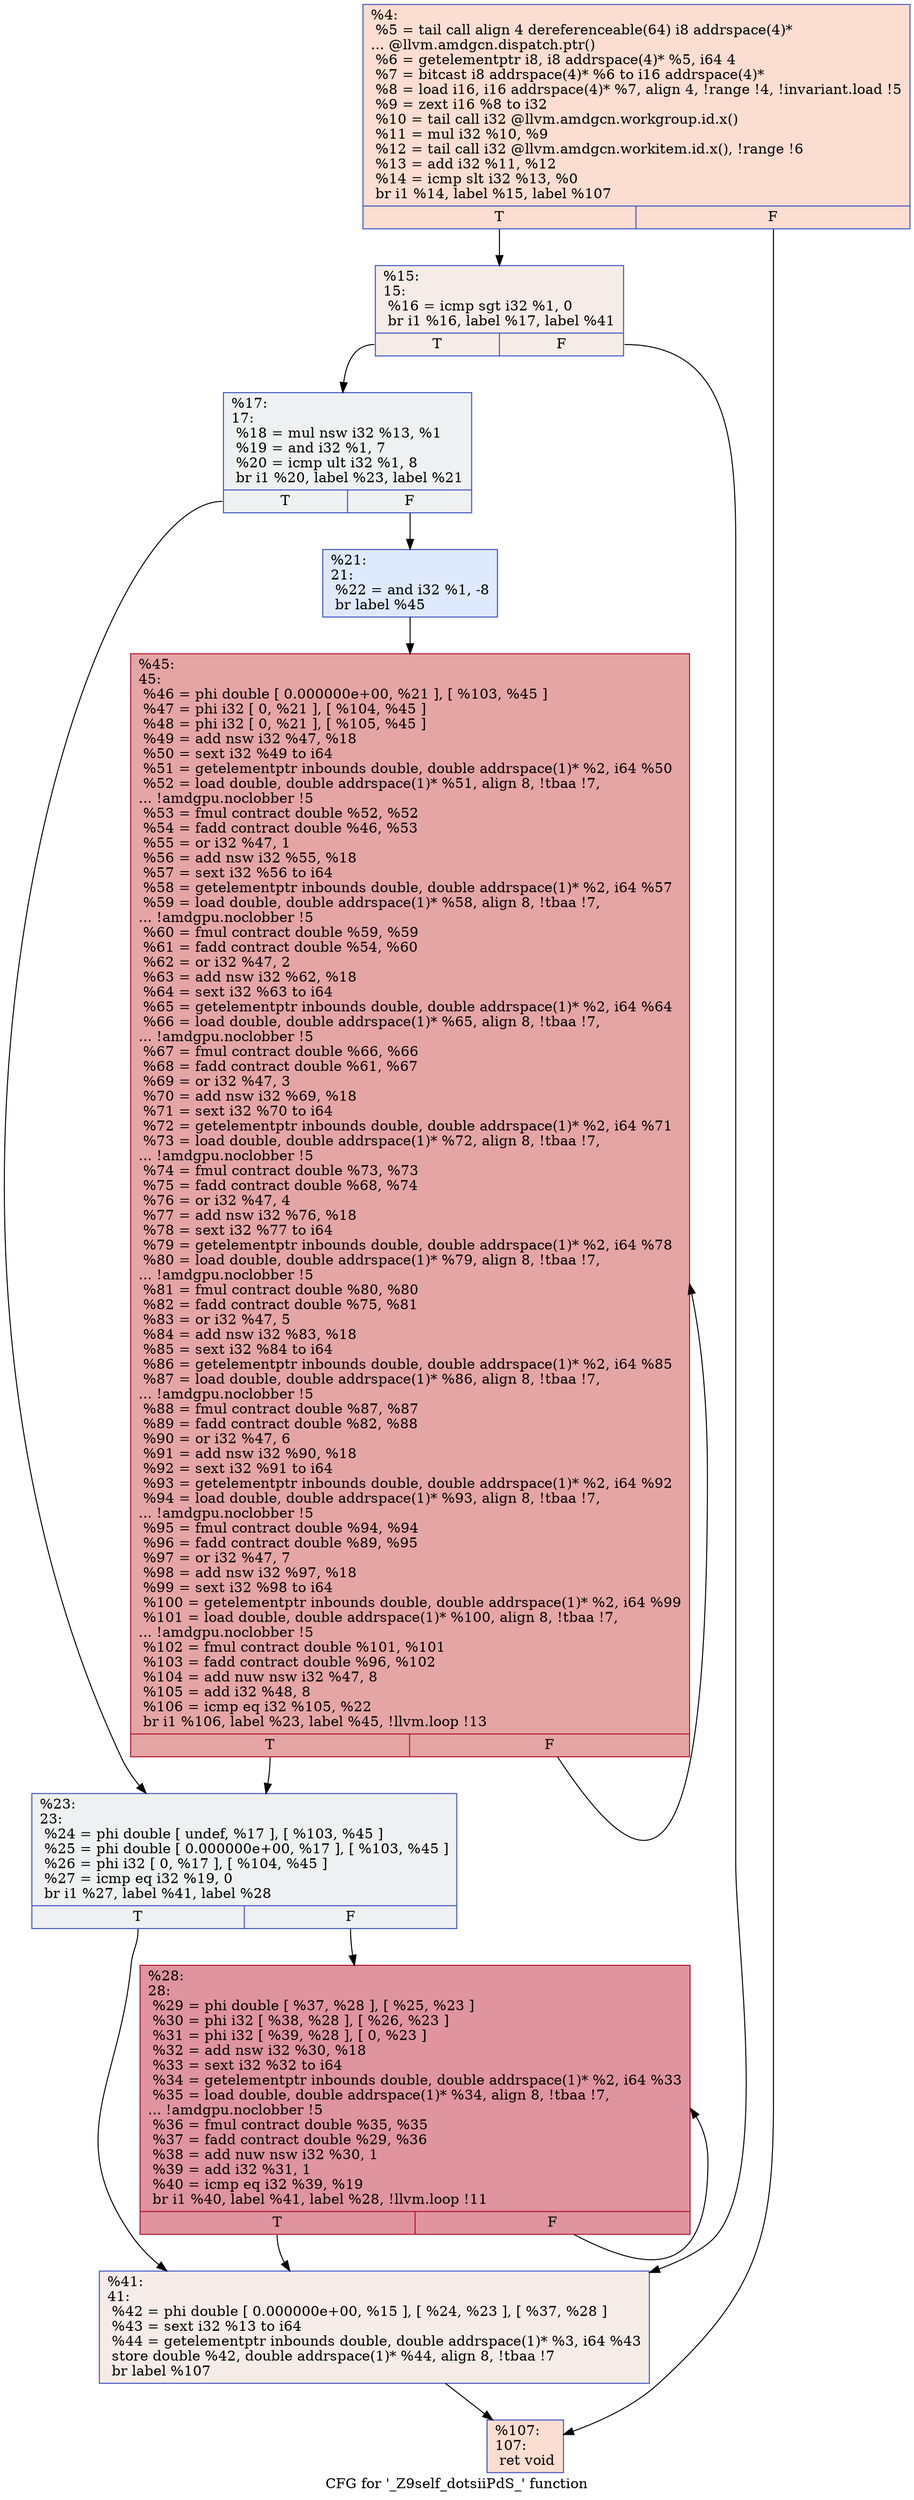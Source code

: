 digraph "CFG for '_Z9self_dotsiiPdS_' function" {
	label="CFG for '_Z9self_dotsiiPdS_' function";

	Node0x49c6080 [shape=record,color="#3d50c3ff", style=filled, fillcolor="#f7b39670",label="{%4:\l  %5 = tail call align 4 dereferenceable(64) i8 addrspace(4)*\l... @llvm.amdgcn.dispatch.ptr()\l  %6 = getelementptr i8, i8 addrspace(4)* %5, i64 4\l  %7 = bitcast i8 addrspace(4)* %6 to i16 addrspace(4)*\l  %8 = load i16, i16 addrspace(4)* %7, align 4, !range !4, !invariant.load !5\l  %9 = zext i16 %8 to i32\l  %10 = tail call i32 @llvm.amdgcn.workgroup.id.x()\l  %11 = mul i32 %10, %9\l  %12 = tail call i32 @llvm.amdgcn.workitem.id.x(), !range !6\l  %13 = add i32 %11, %12\l  %14 = icmp slt i32 %13, %0\l  br i1 %14, label %15, label %107\l|{<s0>T|<s1>F}}"];
	Node0x49c6080:s0 -> Node0x49c7f80;
	Node0x49c6080:s1 -> Node0x49c8010;
	Node0x49c7f80 [shape=record,color="#3d50c3ff", style=filled, fillcolor="#ead5c970",label="{%15:\l15:                                               \l  %16 = icmp sgt i32 %1, 0\l  br i1 %16, label %17, label %41\l|{<s0>T|<s1>F}}"];
	Node0x49c7f80:s0 -> Node0x49c77c0;
	Node0x49c7f80:s1 -> Node0x49c82f0;
	Node0x49c77c0 [shape=record,color="#3d50c3ff", style=filled, fillcolor="#d9dce170",label="{%17:\l17:                                               \l  %18 = mul nsw i32 %13, %1\l  %19 = and i32 %1, 7\l  %20 = icmp ult i32 %1, 8\l  br i1 %20, label %23, label %21\l|{<s0>T|<s1>F}}"];
	Node0x49c77c0:s0 -> Node0x49c8600;
	Node0x49c77c0:s1 -> Node0x49c8650;
	Node0x49c8650 [shape=record,color="#3d50c3ff", style=filled, fillcolor="#b5cdfa70",label="{%21:\l21:                                               \l  %22 = and i32 %1, -8\l  br label %45\l}"];
	Node0x49c8650 -> Node0x49c8850;
	Node0x49c8600 [shape=record,color="#3d50c3ff", style=filled, fillcolor="#d9dce170",label="{%23:\l23:                                               \l  %24 = phi double [ undef, %17 ], [ %103, %45 ]\l  %25 = phi double [ 0.000000e+00, %17 ], [ %103, %45 ]\l  %26 = phi i32 [ 0, %17 ], [ %104, %45 ]\l  %27 = icmp eq i32 %19, 0\l  br i1 %27, label %41, label %28\l|{<s0>T|<s1>F}}"];
	Node0x49c8600:s0 -> Node0x49c82f0;
	Node0x49c8600:s1 -> Node0x49c9ac0;
	Node0x49c9ac0 [shape=record,color="#b70d28ff", style=filled, fillcolor="#b70d2870",label="{%28:\l28:                                               \l  %29 = phi double [ %37, %28 ], [ %25, %23 ]\l  %30 = phi i32 [ %38, %28 ], [ %26, %23 ]\l  %31 = phi i32 [ %39, %28 ], [ 0, %23 ]\l  %32 = add nsw i32 %30, %18\l  %33 = sext i32 %32 to i64\l  %34 = getelementptr inbounds double, double addrspace(1)* %2, i64 %33\l  %35 = load double, double addrspace(1)* %34, align 8, !tbaa !7,\l... !amdgpu.noclobber !5\l  %36 = fmul contract double %35, %35\l  %37 = fadd contract double %29, %36\l  %38 = add nuw nsw i32 %30, 1\l  %39 = add i32 %31, 1\l  %40 = icmp eq i32 %39, %19\l  br i1 %40, label %41, label %28, !llvm.loop !11\l|{<s0>T|<s1>F}}"];
	Node0x49c9ac0:s0 -> Node0x49c82f0;
	Node0x49c9ac0:s1 -> Node0x49c9ac0;
	Node0x49c82f0 [shape=record,color="#3d50c3ff", style=filled, fillcolor="#ead5c970",label="{%41:\l41:                                               \l  %42 = phi double [ 0.000000e+00, %15 ], [ %24, %23 ], [ %37, %28 ]\l  %43 = sext i32 %13 to i64\l  %44 = getelementptr inbounds double, double addrspace(1)* %3, i64 %43\l  store double %42, double addrspace(1)* %44, align 8, !tbaa !7\l  br label %107\l}"];
	Node0x49c82f0 -> Node0x49c8010;
	Node0x49c8850 [shape=record,color="#b70d28ff", style=filled, fillcolor="#c5333470",label="{%45:\l45:                                               \l  %46 = phi double [ 0.000000e+00, %21 ], [ %103, %45 ]\l  %47 = phi i32 [ 0, %21 ], [ %104, %45 ]\l  %48 = phi i32 [ 0, %21 ], [ %105, %45 ]\l  %49 = add nsw i32 %47, %18\l  %50 = sext i32 %49 to i64\l  %51 = getelementptr inbounds double, double addrspace(1)* %2, i64 %50\l  %52 = load double, double addrspace(1)* %51, align 8, !tbaa !7,\l... !amdgpu.noclobber !5\l  %53 = fmul contract double %52, %52\l  %54 = fadd contract double %46, %53\l  %55 = or i32 %47, 1\l  %56 = add nsw i32 %55, %18\l  %57 = sext i32 %56 to i64\l  %58 = getelementptr inbounds double, double addrspace(1)* %2, i64 %57\l  %59 = load double, double addrspace(1)* %58, align 8, !tbaa !7,\l... !amdgpu.noclobber !5\l  %60 = fmul contract double %59, %59\l  %61 = fadd contract double %54, %60\l  %62 = or i32 %47, 2\l  %63 = add nsw i32 %62, %18\l  %64 = sext i32 %63 to i64\l  %65 = getelementptr inbounds double, double addrspace(1)* %2, i64 %64\l  %66 = load double, double addrspace(1)* %65, align 8, !tbaa !7,\l... !amdgpu.noclobber !5\l  %67 = fmul contract double %66, %66\l  %68 = fadd contract double %61, %67\l  %69 = or i32 %47, 3\l  %70 = add nsw i32 %69, %18\l  %71 = sext i32 %70 to i64\l  %72 = getelementptr inbounds double, double addrspace(1)* %2, i64 %71\l  %73 = load double, double addrspace(1)* %72, align 8, !tbaa !7,\l... !amdgpu.noclobber !5\l  %74 = fmul contract double %73, %73\l  %75 = fadd contract double %68, %74\l  %76 = or i32 %47, 4\l  %77 = add nsw i32 %76, %18\l  %78 = sext i32 %77 to i64\l  %79 = getelementptr inbounds double, double addrspace(1)* %2, i64 %78\l  %80 = load double, double addrspace(1)* %79, align 8, !tbaa !7,\l... !amdgpu.noclobber !5\l  %81 = fmul contract double %80, %80\l  %82 = fadd contract double %75, %81\l  %83 = or i32 %47, 5\l  %84 = add nsw i32 %83, %18\l  %85 = sext i32 %84 to i64\l  %86 = getelementptr inbounds double, double addrspace(1)* %2, i64 %85\l  %87 = load double, double addrspace(1)* %86, align 8, !tbaa !7,\l... !amdgpu.noclobber !5\l  %88 = fmul contract double %87, %87\l  %89 = fadd contract double %82, %88\l  %90 = or i32 %47, 6\l  %91 = add nsw i32 %90, %18\l  %92 = sext i32 %91 to i64\l  %93 = getelementptr inbounds double, double addrspace(1)* %2, i64 %92\l  %94 = load double, double addrspace(1)* %93, align 8, !tbaa !7,\l... !amdgpu.noclobber !5\l  %95 = fmul contract double %94, %94\l  %96 = fadd contract double %89, %95\l  %97 = or i32 %47, 7\l  %98 = add nsw i32 %97, %18\l  %99 = sext i32 %98 to i64\l  %100 = getelementptr inbounds double, double addrspace(1)* %2, i64 %99\l  %101 = load double, double addrspace(1)* %100, align 8, !tbaa !7,\l... !amdgpu.noclobber !5\l  %102 = fmul contract double %101, %101\l  %103 = fadd contract double %96, %102\l  %104 = add nuw nsw i32 %47, 8\l  %105 = add i32 %48, 8\l  %106 = icmp eq i32 %105, %22\l  br i1 %106, label %23, label %45, !llvm.loop !13\l|{<s0>T|<s1>F}}"];
	Node0x49c8850:s0 -> Node0x49c8600;
	Node0x49c8850:s1 -> Node0x49c8850;
	Node0x49c8010 [shape=record,color="#3d50c3ff", style=filled, fillcolor="#f7b39670",label="{%107:\l107:                                              \l  ret void\l}"];
}
